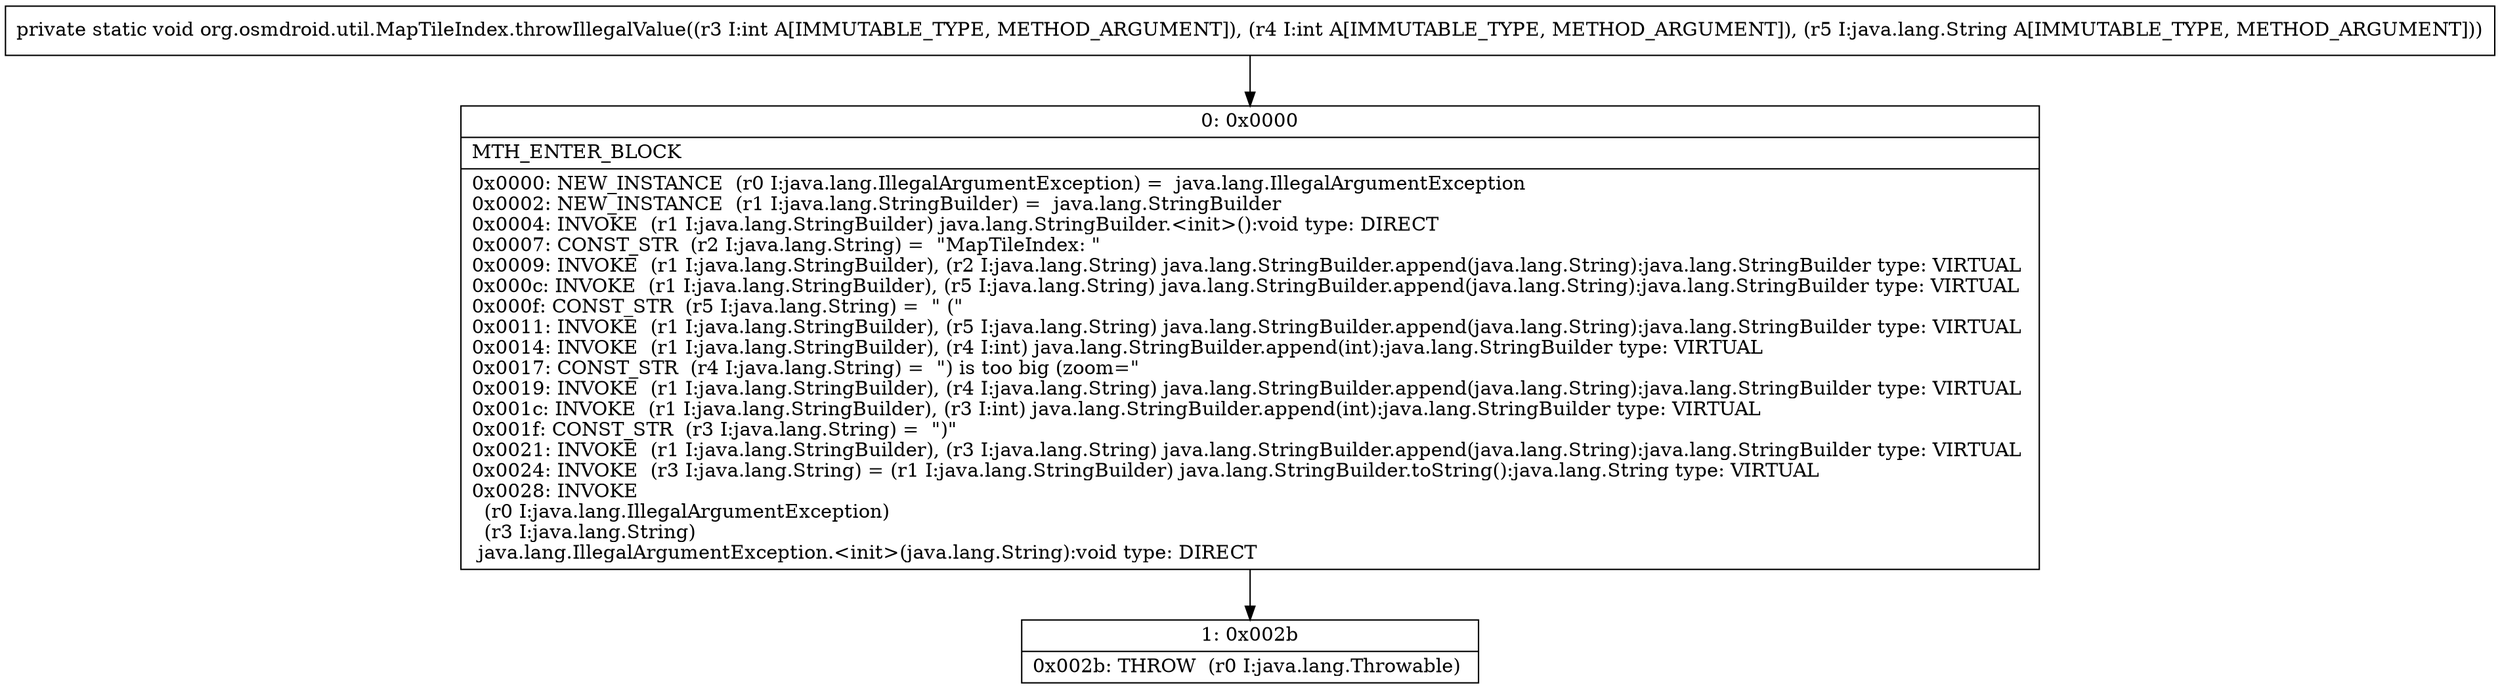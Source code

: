 digraph "CFG fororg.osmdroid.util.MapTileIndex.throwIllegalValue(IILjava\/lang\/String;)V" {
Node_0 [shape=record,label="{0\:\ 0x0000|MTH_ENTER_BLOCK\l|0x0000: NEW_INSTANCE  (r0 I:java.lang.IllegalArgumentException) =  java.lang.IllegalArgumentException \l0x0002: NEW_INSTANCE  (r1 I:java.lang.StringBuilder) =  java.lang.StringBuilder \l0x0004: INVOKE  (r1 I:java.lang.StringBuilder) java.lang.StringBuilder.\<init\>():void type: DIRECT \l0x0007: CONST_STR  (r2 I:java.lang.String) =  \"MapTileIndex: \" \l0x0009: INVOKE  (r1 I:java.lang.StringBuilder), (r2 I:java.lang.String) java.lang.StringBuilder.append(java.lang.String):java.lang.StringBuilder type: VIRTUAL \l0x000c: INVOKE  (r1 I:java.lang.StringBuilder), (r5 I:java.lang.String) java.lang.StringBuilder.append(java.lang.String):java.lang.StringBuilder type: VIRTUAL \l0x000f: CONST_STR  (r5 I:java.lang.String) =  \" (\" \l0x0011: INVOKE  (r1 I:java.lang.StringBuilder), (r5 I:java.lang.String) java.lang.StringBuilder.append(java.lang.String):java.lang.StringBuilder type: VIRTUAL \l0x0014: INVOKE  (r1 I:java.lang.StringBuilder), (r4 I:int) java.lang.StringBuilder.append(int):java.lang.StringBuilder type: VIRTUAL \l0x0017: CONST_STR  (r4 I:java.lang.String) =  \") is too big (zoom=\" \l0x0019: INVOKE  (r1 I:java.lang.StringBuilder), (r4 I:java.lang.String) java.lang.StringBuilder.append(java.lang.String):java.lang.StringBuilder type: VIRTUAL \l0x001c: INVOKE  (r1 I:java.lang.StringBuilder), (r3 I:int) java.lang.StringBuilder.append(int):java.lang.StringBuilder type: VIRTUAL \l0x001f: CONST_STR  (r3 I:java.lang.String) =  \")\" \l0x0021: INVOKE  (r1 I:java.lang.StringBuilder), (r3 I:java.lang.String) java.lang.StringBuilder.append(java.lang.String):java.lang.StringBuilder type: VIRTUAL \l0x0024: INVOKE  (r3 I:java.lang.String) = (r1 I:java.lang.StringBuilder) java.lang.StringBuilder.toString():java.lang.String type: VIRTUAL \l0x0028: INVOKE  \l  (r0 I:java.lang.IllegalArgumentException)\l  (r3 I:java.lang.String)\l java.lang.IllegalArgumentException.\<init\>(java.lang.String):void type: DIRECT \l}"];
Node_1 [shape=record,label="{1\:\ 0x002b|0x002b: THROW  (r0 I:java.lang.Throwable) \l}"];
MethodNode[shape=record,label="{private static void org.osmdroid.util.MapTileIndex.throwIllegalValue((r3 I:int A[IMMUTABLE_TYPE, METHOD_ARGUMENT]), (r4 I:int A[IMMUTABLE_TYPE, METHOD_ARGUMENT]), (r5 I:java.lang.String A[IMMUTABLE_TYPE, METHOD_ARGUMENT])) }"];
MethodNode -> Node_0;
Node_0 -> Node_1;
}

